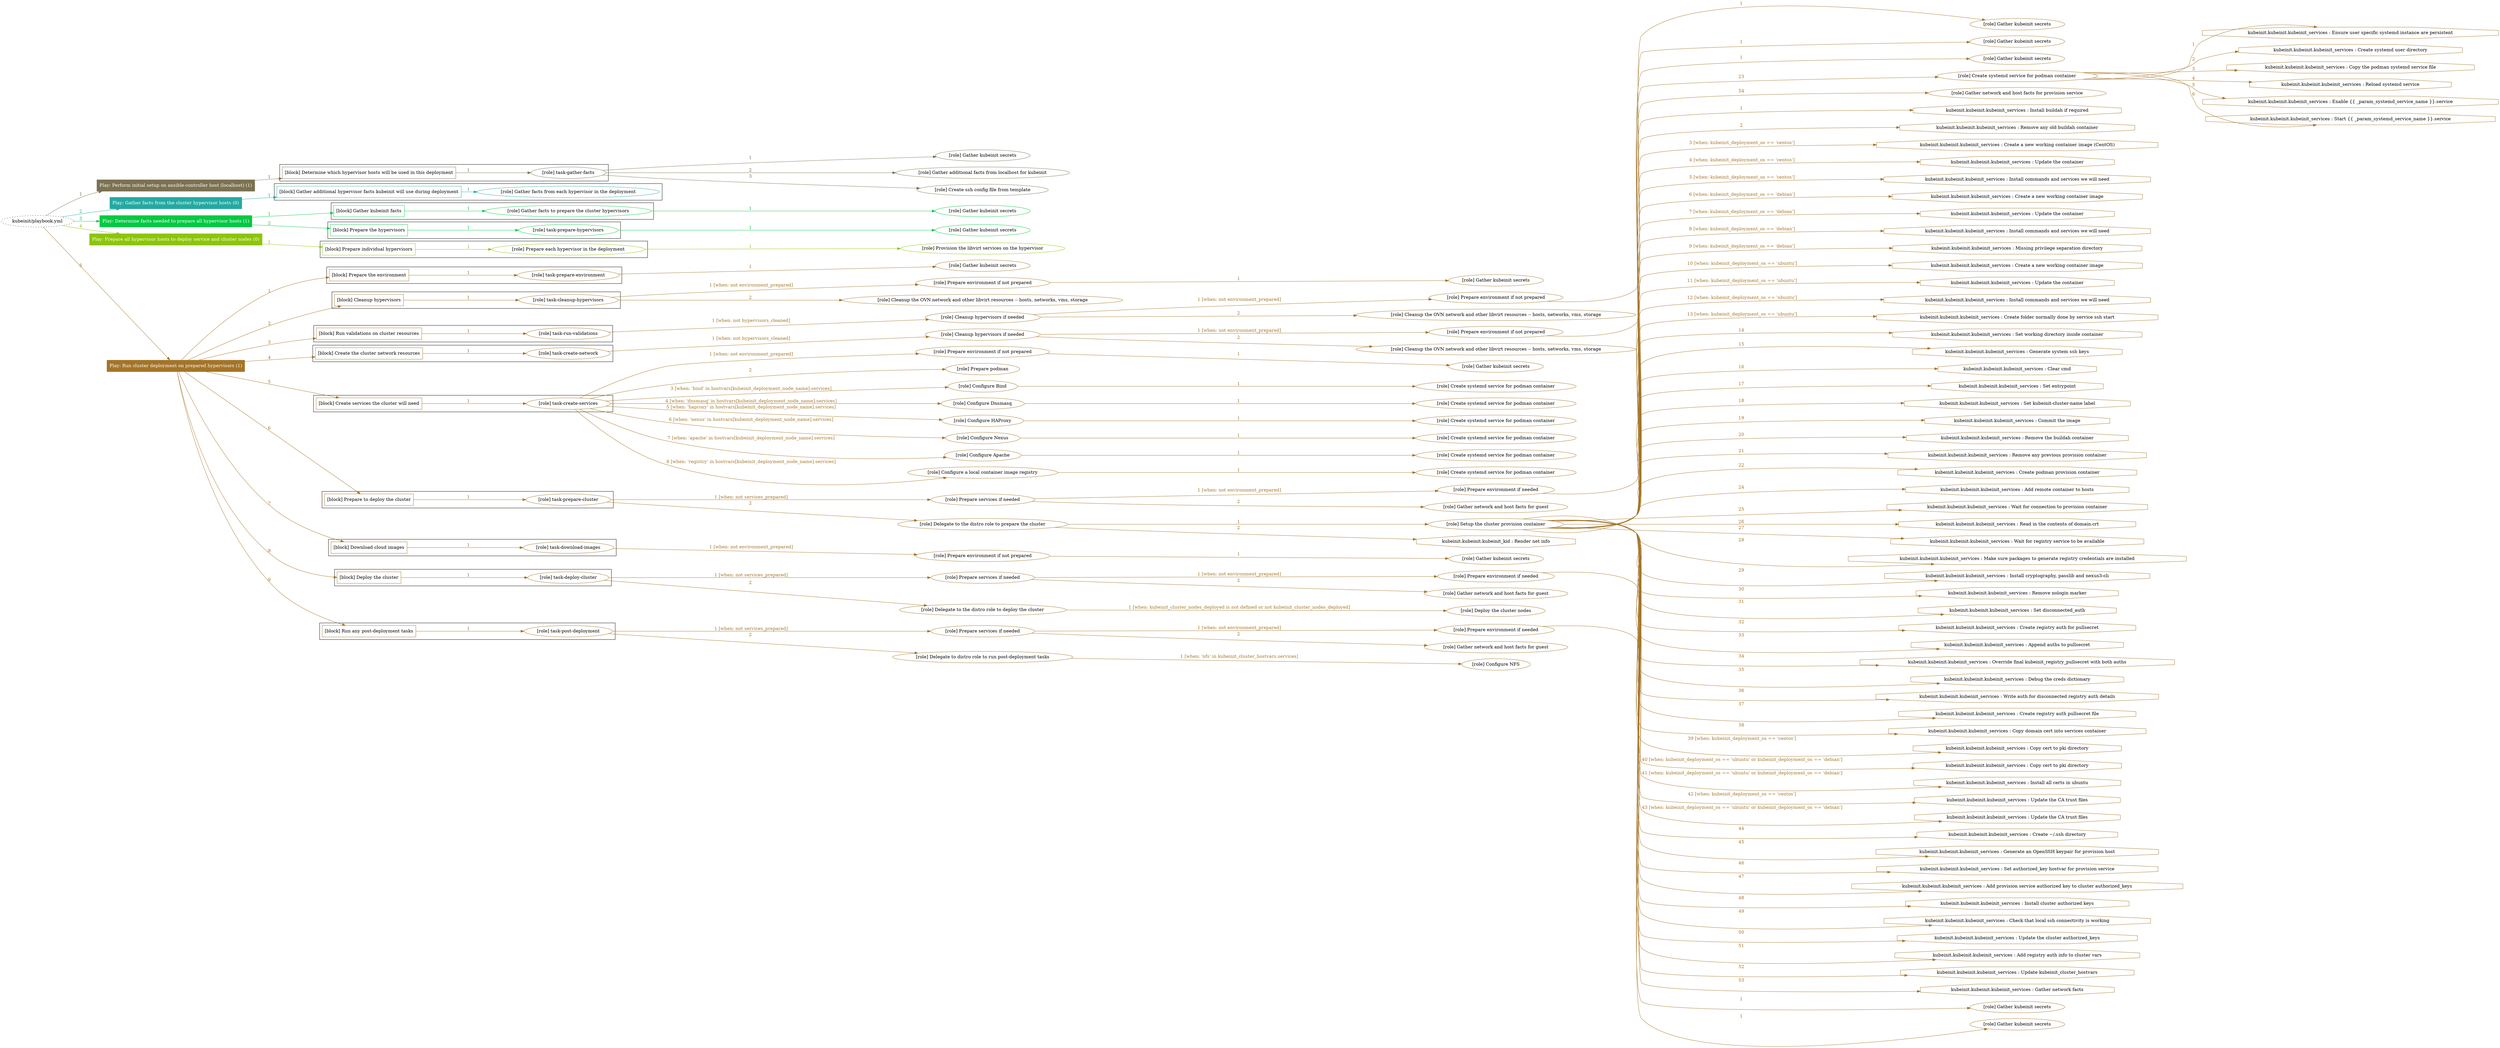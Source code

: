 digraph {
	graph [concentrate=true ordering=in rankdir=LR ratio=fill]
	edge [esep=5 sep=10]
	"kubeinit/playbook.yml" [URL="/home/runner/work/kubeinit/kubeinit/kubeinit/playbook.yml" id=playbook_4d0de76e style=dotted]
	play_1c76e329 [label="Play: Perform initial setup on ansible-controller host (localhost) (1)" URL="/home/runner/work/kubeinit/kubeinit/kubeinit/playbook.yml" color="#7b7251" fontcolor="#ffffff" id=play_1c76e329 shape=box style=filled tooltip=localhost]
	"kubeinit/playbook.yml" -> play_1c76e329 [label="1 " color="#7b7251" fontcolor="#7b7251" id=edge_5495e533 labeltooltip="1 " tooltip="1 "]
	subgraph "Gather kubeinit secrets" {
		role_d179f8de [label="[role] Gather kubeinit secrets" URL="/home/runner/.ansible/collections/ansible_collections/kubeinit/kubeinit/roles/kubeinit_prepare/tasks/build_hypervisors_group.yml" color="#7b7251" id=role_d179f8de tooltip="Gather kubeinit secrets"]
	}
	subgraph "Gather additional facts from localhost for kubeinit" {
		role_04817839 [label="[role] Gather additional facts from localhost for kubeinit" URL="/home/runner/.ansible/collections/ansible_collections/kubeinit/kubeinit/roles/kubeinit_prepare/tasks/build_hypervisors_group.yml" color="#7b7251" id=role_04817839 tooltip="Gather additional facts from localhost for kubeinit"]
	}
	subgraph "Create ssh config file from template" {
		role_087ec767 [label="[role] Create ssh config file from template" URL="/home/runner/.ansible/collections/ansible_collections/kubeinit/kubeinit/roles/kubeinit_prepare/tasks/build_hypervisors_group.yml" color="#7b7251" id=role_087ec767 tooltip="Create ssh config file from template"]
	}
	subgraph "task-gather-facts" {
		role_91544efc [label="[role] task-gather-facts" URL="/home/runner/work/kubeinit/kubeinit/kubeinit/playbook.yml" color="#7b7251" id=role_91544efc tooltip="task-gather-facts"]
		role_91544efc -> role_d179f8de [label="1 " color="#7b7251" fontcolor="#7b7251" id=edge_9c3f696d labeltooltip="1 " tooltip="1 "]
		role_91544efc -> role_04817839 [label="2 " color="#7b7251" fontcolor="#7b7251" id=edge_36462695 labeltooltip="2 " tooltip="2 "]
		role_91544efc -> role_087ec767 [label="3 " color="#7b7251" fontcolor="#7b7251" id=edge_d20436f7 labeltooltip="3 " tooltip="3 "]
	}
	subgraph "Play: Perform initial setup on ansible-controller host (localhost) (1)" {
		play_1c76e329 -> block_59140756 [label=1 color="#7b7251" fontcolor="#7b7251" id=edge_4bb835b0 labeltooltip=1 tooltip=1]
		subgraph cluster_block_59140756 {
			block_59140756 [label="[block] Determine which hypervisor hosts will be used in this deployment" URL="/home/runner/work/kubeinit/kubeinit/kubeinit/playbook.yml" color="#7b7251" id=block_59140756 labeltooltip="Determine which hypervisor hosts will be used in this deployment" shape=box tooltip="Determine which hypervisor hosts will be used in this deployment"]
			block_59140756 -> role_91544efc [label="1 " color="#7b7251" fontcolor="#7b7251" id=edge_42cb260a labeltooltip="1 " tooltip="1 "]
		}
	}
	play_3aa0fb09 [label="Play: Gather facts from the cluster hypervisor hosts (0)" URL="/home/runner/work/kubeinit/kubeinit/kubeinit/playbook.yml" color="#22aaa2" fontcolor="#ffffff" id=play_3aa0fb09 shape=box style=filled tooltip="Play: Gather facts from the cluster hypervisor hosts (0)"]
	"kubeinit/playbook.yml" -> play_3aa0fb09 [label="2 " color="#22aaa2" fontcolor="#22aaa2" id=edge_04521007 labeltooltip="2 " tooltip="2 "]
	subgraph "Gather facts from each hypervisor in the deployment" {
		role_fa1763ba [label="[role] Gather facts from each hypervisor in the deployment" URL="/home/runner/work/kubeinit/kubeinit/kubeinit/playbook.yml" color="#22aaa2" id=role_fa1763ba tooltip="Gather facts from each hypervisor in the deployment"]
	}
	subgraph "Play: Gather facts from the cluster hypervisor hosts (0)" {
		play_3aa0fb09 -> block_0205b5f4 [label=1 color="#22aaa2" fontcolor="#22aaa2" id=edge_4319caca labeltooltip=1 tooltip=1]
		subgraph cluster_block_0205b5f4 {
			block_0205b5f4 [label="[block] Gather additional hypervisor facts kubeinit will use during deployment" URL="/home/runner/work/kubeinit/kubeinit/kubeinit/playbook.yml" color="#22aaa2" id=block_0205b5f4 labeltooltip="Gather additional hypervisor facts kubeinit will use during deployment" shape=box tooltip="Gather additional hypervisor facts kubeinit will use during deployment"]
			block_0205b5f4 -> role_fa1763ba [label="1 " color="#22aaa2" fontcolor="#22aaa2" id=edge_04a90c3c labeltooltip="1 " tooltip="1 "]
		}
	}
	play_3089a491 [label="Play: Determine facts needed to prepare all hypervisor hosts (1)" URL="/home/runner/work/kubeinit/kubeinit/kubeinit/playbook.yml" color="#02ca42" fontcolor="#ffffff" id=play_3089a491 shape=box style=filled tooltip=localhost]
	"kubeinit/playbook.yml" -> play_3089a491 [label="3 " color="#02ca42" fontcolor="#02ca42" id=edge_d6e01f2d labeltooltip="3 " tooltip="3 "]
	subgraph "Gather kubeinit secrets" {
		role_ee13fea5 [label="[role] Gather kubeinit secrets" URL="/home/runner/.ansible/collections/ansible_collections/kubeinit/kubeinit/roles/kubeinit_prepare/tasks/gather_kubeinit_facts.yml" color="#02ca42" id=role_ee13fea5 tooltip="Gather kubeinit secrets"]
	}
	subgraph "Gather facts to prepare the cluster hypervisors" {
		role_8da711bf [label="[role] Gather facts to prepare the cluster hypervisors" URL="/home/runner/work/kubeinit/kubeinit/kubeinit/playbook.yml" color="#02ca42" id=role_8da711bf tooltip="Gather facts to prepare the cluster hypervisors"]
		role_8da711bf -> role_ee13fea5 [label="1 " color="#02ca42" fontcolor="#02ca42" id=edge_2be6ac18 labeltooltip="1 " tooltip="1 "]
	}
	subgraph "Gather kubeinit secrets" {
		role_05e2d19f [label="[role] Gather kubeinit secrets" URL="/home/runner/.ansible/collections/ansible_collections/kubeinit/kubeinit/roles/kubeinit_prepare/tasks/gather_kubeinit_facts.yml" color="#02ca42" id=role_05e2d19f tooltip="Gather kubeinit secrets"]
	}
	subgraph "task-prepare-hypervisors" {
		role_f769d996 [label="[role] task-prepare-hypervisors" URL="/home/runner/work/kubeinit/kubeinit/kubeinit/playbook.yml" color="#02ca42" id=role_f769d996 tooltip="task-prepare-hypervisors"]
		role_f769d996 -> role_05e2d19f [label="1 " color="#02ca42" fontcolor="#02ca42" id=edge_bf1230f5 labeltooltip="1 " tooltip="1 "]
	}
	subgraph "Play: Determine facts needed to prepare all hypervisor hosts (1)" {
		play_3089a491 -> block_10660a17 [label=1 color="#02ca42" fontcolor="#02ca42" id=edge_4b77fb33 labeltooltip=1 tooltip=1]
		subgraph cluster_block_10660a17 {
			block_10660a17 [label="[block] Gather kubeinit facts" URL="/home/runner/work/kubeinit/kubeinit/kubeinit/playbook.yml" color="#02ca42" id=block_10660a17 labeltooltip="Gather kubeinit facts" shape=box tooltip="Gather kubeinit facts"]
			block_10660a17 -> role_8da711bf [label="1 " color="#02ca42" fontcolor="#02ca42" id=edge_8cc9b11d labeltooltip="1 " tooltip="1 "]
		}
		play_3089a491 -> block_653c437f [label=2 color="#02ca42" fontcolor="#02ca42" id=edge_0c7fdc6c labeltooltip=2 tooltip=2]
		subgraph cluster_block_653c437f {
			block_653c437f [label="[block] Prepare the hypervisors" URL="/home/runner/work/kubeinit/kubeinit/kubeinit/playbook.yml" color="#02ca42" id=block_653c437f labeltooltip="Prepare the hypervisors" shape=box tooltip="Prepare the hypervisors"]
			block_653c437f -> role_f769d996 [label="1 " color="#02ca42" fontcolor="#02ca42" id=edge_c7721598 labeltooltip="1 " tooltip="1 "]
		}
	}
	play_0c6f292d [label="Play: Prepare all hypervisor hosts to deploy service and cluster nodes (0)" URL="/home/runner/work/kubeinit/kubeinit/kubeinit/playbook.yml" color="#8cc507" fontcolor="#ffffff" id=play_0c6f292d shape=box style=filled tooltip="Play: Prepare all hypervisor hosts to deploy service and cluster nodes (0)"]
	"kubeinit/playbook.yml" -> play_0c6f292d [label="4 " color="#8cc507" fontcolor="#8cc507" id=edge_5759a222 labeltooltip="4 " tooltip="4 "]
	subgraph "Provision the libvirt services on the hypervisor" {
		role_6f19ad98 [label="[role] Provision the libvirt services on the hypervisor" URL="/home/runner/.ansible/collections/ansible_collections/kubeinit/kubeinit/roles/kubeinit_prepare/tasks/prepare_hypervisor.yml" color="#8cc507" id=role_6f19ad98 tooltip="Provision the libvirt services on the hypervisor"]
	}
	subgraph "Prepare each hypervisor in the deployment" {
		role_12353b60 [label="[role] Prepare each hypervisor in the deployment" URL="/home/runner/work/kubeinit/kubeinit/kubeinit/playbook.yml" color="#8cc507" id=role_12353b60 tooltip="Prepare each hypervisor in the deployment"]
		role_12353b60 -> role_6f19ad98 [label="1 " color="#8cc507" fontcolor="#8cc507" id=edge_ae807970 labeltooltip="1 " tooltip="1 "]
	}
	subgraph "Play: Prepare all hypervisor hosts to deploy service and cluster nodes (0)" {
		play_0c6f292d -> block_616346ed [label=1 color="#8cc507" fontcolor="#8cc507" id=edge_3dd389fa labeltooltip=1 tooltip=1]
		subgraph cluster_block_616346ed {
			block_616346ed [label="[block] Prepare individual hypervisors" URL="/home/runner/work/kubeinit/kubeinit/kubeinit/playbook.yml" color="#8cc507" id=block_616346ed labeltooltip="Prepare individual hypervisors" shape=box tooltip="Prepare individual hypervisors"]
			block_616346ed -> role_12353b60 [label="1 " color="#8cc507" fontcolor="#8cc507" id=edge_c167a817 labeltooltip="1 " tooltip="1 "]
		}
	}
	play_906ed21a [label="Play: Run cluster deployment on prepared hypervisors (1)" URL="/home/runner/work/kubeinit/kubeinit/kubeinit/playbook.yml" color="#a47428" fontcolor="#ffffff" id=play_906ed21a shape=box style=filled tooltip=localhost]
	"kubeinit/playbook.yml" -> play_906ed21a [label="5 " color="#a47428" fontcolor="#a47428" id=edge_7fc6d8b0 labeltooltip="5 " tooltip="5 "]
	subgraph "Gather kubeinit secrets" {
		role_0f6849e2 [label="[role] Gather kubeinit secrets" URL="/home/runner/.ansible/collections/ansible_collections/kubeinit/kubeinit/roles/kubeinit_prepare/tasks/gather_kubeinit_facts.yml" color="#a47428" id=role_0f6849e2 tooltip="Gather kubeinit secrets"]
	}
	subgraph "task-prepare-environment" {
		role_011a1dd3 [label="[role] task-prepare-environment" URL="/home/runner/work/kubeinit/kubeinit/kubeinit/playbook.yml" color="#a47428" id=role_011a1dd3 tooltip="task-prepare-environment"]
		role_011a1dd3 -> role_0f6849e2 [label="1 " color="#a47428" fontcolor="#a47428" id=edge_a30d46d7 labeltooltip="1 " tooltip="1 "]
	}
	subgraph "Gather kubeinit secrets" {
		role_d7c2fc67 [label="[role] Gather kubeinit secrets" URL="/home/runner/.ansible/collections/ansible_collections/kubeinit/kubeinit/roles/kubeinit_prepare/tasks/gather_kubeinit_facts.yml" color="#a47428" id=role_d7c2fc67 tooltip="Gather kubeinit secrets"]
	}
	subgraph "Prepare environment if not prepared" {
		role_c1cfe7b7 [label="[role] Prepare environment if not prepared" URL="/home/runner/.ansible/collections/ansible_collections/kubeinit/kubeinit/roles/kubeinit_prepare/tasks/cleanup_hypervisors.yml" color="#a47428" id=role_c1cfe7b7 tooltip="Prepare environment if not prepared"]
		role_c1cfe7b7 -> role_d7c2fc67 [label="1 " color="#a47428" fontcolor="#a47428" id=edge_f3203f81 labeltooltip="1 " tooltip="1 "]
	}
	subgraph "Cleanup the OVN network and other libvirt resources -- hosts, networks, vms, storage" {
		role_cf08f3f9 [label="[role] Cleanup the OVN network and other libvirt resources -- hosts, networks, vms, storage" URL="/home/runner/.ansible/collections/ansible_collections/kubeinit/kubeinit/roles/kubeinit_prepare/tasks/cleanup_hypervisors.yml" color="#a47428" id=role_cf08f3f9 tooltip="Cleanup the OVN network and other libvirt resources -- hosts, networks, vms, storage"]
	}
	subgraph "task-cleanup-hypervisors" {
		role_2dc806e1 [label="[role] task-cleanup-hypervisors" URL="/home/runner/work/kubeinit/kubeinit/kubeinit/playbook.yml" color="#a47428" id=role_2dc806e1 tooltip="task-cleanup-hypervisors"]
		role_2dc806e1 -> role_c1cfe7b7 [label="1 [when: not environment_prepared]" color="#a47428" fontcolor="#a47428" id=edge_69933598 labeltooltip="1 [when: not environment_prepared]" tooltip="1 [when: not environment_prepared]"]
		role_2dc806e1 -> role_cf08f3f9 [label="2 " color="#a47428" fontcolor="#a47428" id=edge_1c7aa345 labeltooltip="2 " tooltip="2 "]
	}
	subgraph "Gather kubeinit secrets" {
		role_69480a83 [label="[role] Gather kubeinit secrets" URL="/home/runner/.ansible/collections/ansible_collections/kubeinit/kubeinit/roles/kubeinit_prepare/tasks/gather_kubeinit_facts.yml" color="#a47428" id=role_69480a83 tooltip="Gather kubeinit secrets"]
	}
	subgraph "Prepare environment if not prepared" {
		role_5d84bb93 [label="[role] Prepare environment if not prepared" URL="/home/runner/.ansible/collections/ansible_collections/kubeinit/kubeinit/roles/kubeinit_prepare/tasks/cleanup_hypervisors.yml" color="#a47428" id=role_5d84bb93 tooltip="Prepare environment if not prepared"]
		role_5d84bb93 -> role_69480a83 [label="1 " color="#a47428" fontcolor="#a47428" id=edge_45ef481a labeltooltip="1 " tooltip="1 "]
	}
	subgraph "Cleanup the OVN network and other libvirt resources -- hosts, networks, vms, storage" {
		role_f003dbbc [label="[role] Cleanup the OVN network and other libvirt resources -- hosts, networks, vms, storage" URL="/home/runner/.ansible/collections/ansible_collections/kubeinit/kubeinit/roles/kubeinit_prepare/tasks/cleanup_hypervisors.yml" color="#a47428" id=role_f003dbbc tooltip="Cleanup the OVN network and other libvirt resources -- hosts, networks, vms, storage"]
	}
	subgraph "Cleanup hypervisors if needed" {
		role_55cb8911 [label="[role] Cleanup hypervisors if needed" URL="/home/runner/.ansible/collections/ansible_collections/kubeinit/kubeinit/roles/kubeinit_validations/tasks/main.yml" color="#a47428" id=role_55cb8911 tooltip="Cleanup hypervisors if needed"]
		role_55cb8911 -> role_5d84bb93 [label="1 [when: not environment_prepared]" color="#a47428" fontcolor="#a47428" id=edge_a67c097e labeltooltip="1 [when: not environment_prepared]" tooltip="1 [when: not environment_prepared]"]
		role_55cb8911 -> role_f003dbbc [label="2 " color="#a47428" fontcolor="#a47428" id=edge_fa83db39 labeltooltip="2 " tooltip="2 "]
	}
	subgraph "task-run-validations" {
		role_d87ae24b [label="[role] task-run-validations" URL="/home/runner/work/kubeinit/kubeinit/kubeinit/playbook.yml" color="#a47428" id=role_d87ae24b tooltip="task-run-validations"]
		role_d87ae24b -> role_55cb8911 [label="1 [when: not hypervisors_cleaned]" color="#a47428" fontcolor="#a47428" id=edge_6c8d23d8 labeltooltip="1 [when: not hypervisors_cleaned]" tooltip="1 [when: not hypervisors_cleaned]"]
	}
	subgraph "Gather kubeinit secrets" {
		role_6aab8343 [label="[role] Gather kubeinit secrets" URL="/home/runner/.ansible/collections/ansible_collections/kubeinit/kubeinit/roles/kubeinit_prepare/tasks/gather_kubeinit_facts.yml" color="#a47428" id=role_6aab8343 tooltip="Gather kubeinit secrets"]
	}
	subgraph "Prepare environment if not prepared" {
		role_00f92fe7 [label="[role] Prepare environment if not prepared" URL="/home/runner/.ansible/collections/ansible_collections/kubeinit/kubeinit/roles/kubeinit_prepare/tasks/cleanup_hypervisors.yml" color="#a47428" id=role_00f92fe7 tooltip="Prepare environment if not prepared"]
		role_00f92fe7 -> role_6aab8343 [label="1 " color="#a47428" fontcolor="#a47428" id=edge_a75920fd labeltooltip="1 " tooltip="1 "]
	}
	subgraph "Cleanup the OVN network and other libvirt resources -- hosts, networks, vms, storage" {
		role_b0ebc45a [label="[role] Cleanup the OVN network and other libvirt resources -- hosts, networks, vms, storage" URL="/home/runner/.ansible/collections/ansible_collections/kubeinit/kubeinit/roles/kubeinit_prepare/tasks/cleanup_hypervisors.yml" color="#a47428" id=role_b0ebc45a tooltip="Cleanup the OVN network and other libvirt resources -- hosts, networks, vms, storage"]
	}
	subgraph "Cleanup hypervisors if needed" {
		role_d826cd0b [label="[role] Cleanup hypervisors if needed" URL="/home/runner/.ansible/collections/ansible_collections/kubeinit/kubeinit/roles/kubeinit_libvirt/tasks/create_network.yml" color="#a47428" id=role_d826cd0b tooltip="Cleanup hypervisors if needed"]
		role_d826cd0b -> role_00f92fe7 [label="1 [when: not environment_prepared]" color="#a47428" fontcolor="#a47428" id=edge_f6a81062 labeltooltip="1 [when: not environment_prepared]" tooltip="1 [when: not environment_prepared]"]
		role_d826cd0b -> role_b0ebc45a [label="2 " color="#a47428" fontcolor="#a47428" id=edge_31de6c8c labeltooltip="2 " tooltip="2 "]
	}
	subgraph "task-create-network" {
		role_0080d4e7 [label="[role] task-create-network" URL="/home/runner/work/kubeinit/kubeinit/kubeinit/playbook.yml" color="#a47428" id=role_0080d4e7 tooltip="task-create-network"]
		role_0080d4e7 -> role_d826cd0b [label="1 [when: not hypervisors_cleaned]" color="#a47428" fontcolor="#a47428" id=edge_40dce89d labeltooltip="1 [when: not hypervisors_cleaned]" tooltip="1 [when: not hypervisors_cleaned]"]
	}
	subgraph "Gather kubeinit secrets" {
		role_2290e908 [label="[role] Gather kubeinit secrets" URL="/home/runner/.ansible/collections/ansible_collections/kubeinit/kubeinit/roles/kubeinit_prepare/tasks/gather_kubeinit_facts.yml" color="#a47428" id=role_2290e908 tooltip="Gather kubeinit secrets"]
	}
	subgraph "Prepare environment if not prepared" {
		role_c6643767 [label="[role] Prepare environment if not prepared" URL="/home/runner/.ansible/collections/ansible_collections/kubeinit/kubeinit/roles/kubeinit_services/tasks/main.yml" color="#a47428" id=role_c6643767 tooltip="Prepare environment if not prepared"]
		role_c6643767 -> role_2290e908 [label="1 " color="#a47428" fontcolor="#a47428" id=edge_4bd4baa2 labeltooltip="1 " tooltip="1 "]
	}
	subgraph "Prepare podman" {
		role_a1c2a2b3 [label="[role] Prepare podman" URL="/home/runner/.ansible/collections/ansible_collections/kubeinit/kubeinit/roles/kubeinit_services/tasks/00_create_service_pod.yml" color="#a47428" id=role_a1c2a2b3 tooltip="Prepare podman"]
	}
	subgraph "Create systemd service for podman container" {
		role_6a8fe8e4 [label="[role] Create systemd service for podman container" URL="/home/runner/.ansible/collections/ansible_collections/kubeinit/kubeinit/roles/kubeinit_bind/tasks/main.yml" color="#a47428" id=role_6a8fe8e4 tooltip="Create systemd service for podman container"]
	}
	subgraph "Configure Bind" {
		role_0e21a823 [label="[role] Configure Bind" URL="/home/runner/.ansible/collections/ansible_collections/kubeinit/kubeinit/roles/kubeinit_services/tasks/start_services_containers.yml" color="#a47428" id=role_0e21a823 tooltip="Configure Bind"]
		role_0e21a823 -> role_6a8fe8e4 [label="1 " color="#a47428" fontcolor="#a47428" id=edge_28759aa6 labeltooltip="1 " tooltip="1 "]
	}
	subgraph "Create systemd service for podman container" {
		role_11a72abf [label="[role] Create systemd service for podman container" URL="/home/runner/.ansible/collections/ansible_collections/kubeinit/kubeinit/roles/kubeinit_dnsmasq/tasks/main.yml" color="#a47428" id=role_11a72abf tooltip="Create systemd service for podman container"]
	}
	subgraph "Configure Dnsmasq" {
		role_13eacc57 [label="[role] Configure Dnsmasq" URL="/home/runner/.ansible/collections/ansible_collections/kubeinit/kubeinit/roles/kubeinit_services/tasks/start_services_containers.yml" color="#a47428" id=role_13eacc57 tooltip="Configure Dnsmasq"]
		role_13eacc57 -> role_11a72abf [label="1 " color="#a47428" fontcolor="#a47428" id=edge_6620d665 labeltooltip="1 " tooltip="1 "]
	}
	subgraph "Create systemd service for podman container" {
		role_6edb5b38 [label="[role] Create systemd service for podman container" URL="/home/runner/.ansible/collections/ansible_collections/kubeinit/kubeinit/roles/kubeinit_haproxy/tasks/main.yml" color="#a47428" id=role_6edb5b38 tooltip="Create systemd service for podman container"]
	}
	subgraph "Configure HAProxy" {
		role_10dcf7d8 [label="[role] Configure HAProxy" URL="/home/runner/.ansible/collections/ansible_collections/kubeinit/kubeinit/roles/kubeinit_services/tasks/start_services_containers.yml" color="#a47428" id=role_10dcf7d8 tooltip="Configure HAProxy"]
		role_10dcf7d8 -> role_6edb5b38 [label="1 " color="#a47428" fontcolor="#a47428" id=edge_253053f9 labeltooltip="1 " tooltip="1 "]
	}
	subgraph "Create systemd service for podman container" {
		role_7ff7769e [label="[role] Create systemd service for podman container" URL="/home/runner/.ansible/collections/ansible_collections/kubeinit/kubeinit/roles/kubeinit_nexus/tasks/main.yml" color="#a47428" id=role_7ff7769e tooltip="Create systemd service for podman container"]
	}
	subgraph "Configure Nexus" {
		role_24e5eb6f [label="[role] Configure Nexus" URL="/home/runner/.ansible/collections/ansible_collections/kubeinit/kubeinit/roles/kubeinit_services/tasks/start_services_containers.yml" color="#a47428" id=role_24e5eb6f tooltip="Configure Nexus"]
		role_24e5eb6f -> role_7ff7769e [label="1 " color="#a47428" fontcolor="#a47428" id=edge_370faca6 labeltooltip="1 " tooltip="1 "]
	}
	subgraph "Create systemd service for podman container" {
		role_ee1a625b [label="[role] Create systemd service for podman container" URL="/home/runner/.ansible/collections/ansible_collections/kubeinit/kubeinit/roles/kubeinit_apache/tasks/main.yml" color="#a47428" id=role_ee1a625b tooltip="Create systemd service for podman container"]
	}
	subgraph "Configure Apache" {
		role_c5db6db0 [label="[role] Configure Apache" URL="/home/runner/.ansible/collections/ansible_collections/kubeinit/kubeinit/roles/kubeinit_services/tasks/start_services_containers.yml" color="#a47428" id=role_c5db6db0 tooltip="Configure Apache"]
		role_c5db6db0 -> role_ee1a625b [label="1 " color="#a47428" fontcolor="#a47428" id=edge_ccebd5d8 labeltooltip="1 " tooltip="1 "]
	}
	subgraph "Create systemd service for podman container" {
		role_28bde6ff [label="[role] Create systemd service for podman container" URL="/home/runner/.ansible/collections/ansible_collections/kubeinit/kubeinit/roles/kubeinit_registry/tasks/main.yml" color="#a47428" id=role_28bde6ff tooltip="Create systemd service for podman container"]
	}
	subgraph "Configure a local container image registry" {
		role_06086de5 [label="[role] Configure a local container image registry" URL="/home/runner/.ansible/collections/ansible_collections/kubeinit/kubeinit/roles/kubeinit_services/tasks/start_services_containers.yml" color="#a47428" id=role_06086de5 tooltip="Configure a local container image registry"]
		role_06086de5 -> role_28bde6ff [label="1 " color="#a47428" fontcolor="#a47428" id=edge_f850af6d labeltooltip="1 " tooltip="1 "]
	}
	subgraph "task-create-services" {
		role_c5635d88 [label="[role] task-create-services" URL="/home/runner/work/kubeinit/kubeinit/kubeinit/playbook.yml" color="#a47428" id=role_c5635d88 tooltip="task-create-services"]
		role_c5635d88 -> role_c6643767 [label="1 [when: not environment_prepared]" color="#a47428" fontcolor="#a47428" id=edge_875407ba labeltooltip="1 [when: not environment_prepared]" tooltip="1 [when: not environment_prepared]"]
		role_c5635d88 -> role_a1c2a2b3 [label="2 " color="#a47428" fontcolor="#a47428" id=edge_ceb6f64c labeltooltip="2 " tooltip="2 "]
		role_c5635d88 -> role_0e21a823 [label="3 [when: 'bind' in hostvars[kubeinit_deployment_node_name].services]" color="#a47428" fontcolor="#a47428" id=edge_349e47f8 labeltooltip="3 [when: 'bind' in hostvars[kubeinit_deployment_node_name].services]" tooltip="3 [when: 'bind' in hostvars[kubeinit_deployment_node_name].services]"]
		role_c5635d88 -> role_13eacc57 [label="4 [when: 'dnsmasq' in hostvars[kubeinit_deployment_node_name].services]" color="#a47428" fontcolor="#a47428" id=edge_43a632ad labeltooltip="4 [when: 'dnsmasq' in hostvars[kubeinit_deployment_node_name].services]" tooltip="4 [when: 'dnsmasq' in hostvars[kubeinit_deployment_node_name].services]"]
		role_c5635d88 -> role_10dcf7d8 [label="5 [when: 'haproxy' in hostvars[kubeinit_deployment_node_name].services]" color="#a47428" fontcolor="#a47428" id=edge_4e551af7 labeltooltip="5 [when: 'haproxy' in hostvars[kubeinit_deployment_node_name].services]" tooltip="5 [when: 'haproxy' in hostvars[kubeinit_deployment_node_name].services]"]
		role_c5635d88 -> role_24e5eb6f [label="6 [when: 'nexus' in hostvars[kubeinit_deployment_node_name].services]" color="#a47428" fontcolor="#a47428" id=edge_24f24717 labeltooltip="6 [when: 'nexus' in hostvars[kubeinit_deployment_node_name].services]" tooltip="6 [when: 'nexus' in hostvars[kubeinit_deployment_node_name].services]"]
		role_c5635d88 -> role_c5db6db0 [label="7 [when: 'apache' in hostvars[kubeinit_deployment_node_name].services]" color="#a47428" fontcolor="#a47428" id=edge_62181cf7 labeltooltip="7 [when: 'apache' in hostvars[kubeinit_deployment_node_name].services]" tooltip="7 [when: 'apache' in hostvars[kubeinit_deployment_node_name].services]"]
		role_c5635d88 -> role_06086de5 [label="8 [when: 'registry' in hostvars[kubeinit_deployment_node_name].services]" color="#a47428" fontcolor="#a47428" id=edge_f9d24d08 labeltooltip="8 [when: 'registry' in hostvars[kubeinit_deployment_node_name].services]" tooltip="8 [when: 'registry' in hostvars[kubeinit_deployment_node_name].services]"]
	}
	subgraph "Gather kubeinit secrets" {
		role_591fd881 [label="[role] Gather kubeinit secrets" URL="/home/runner/.ansible/collections/ansible_collections/kubeinit/kubeinit/roles/kubeinit_prepare/tasks/gather_kubeinit_facts.yml" color="#a47428" id=role_591fd881 tooltip="Gather kubeinit secrets"]
	}
	subgraph "Prepare environment if needed" {
		role_6eefa6b5 [label="[role] Prepare environment if needed" URL="/home/runner/.ansible/collections/ansible_collections/kubeinit/kubeinit/roles/kubeinit_services/tasks/prepare_services.yml" color="#a47428" id=role_6eefa6b5 tooltip="Prepare environment if needed"]
		role_6eefa6b5 -> role_591fd881 [label="1 " color="#a47428" fontcolor="#a47428" id=edge_b8b4b353 labeltooltip="1 " tooltip="1 "]
	}
	subgraph "Gather network and host facts for guest" {
		role_2b2fd74b [label="[role] Gather network and host facts for guest" URL="/home/runner/.ansible/collections/ansible_collections/kubeinit/kubeinit/roles/kubeinit_services/tasks/prepare_services.yml" color="#a47428" id=role_2b2fd74b tooltip="Gather network and host facts for guest"]
	}
	subgraph "Prepare services if needed" {
		role_8b13291c [label="[role] Prepare services if needed" URL="/home/runner/.ansible/collections/ansible_collections/kubeinit/kubeinit/roles/kubeinit_prepare/tasks/prepare_cluster.yml" color="#a47428" id=role_8b13291c tooltip="Prepare services if needed"]
		role_8b13291c -> role_6eefa6b5 [label="1 [when: not environment_prepared]" color="#a47428" fontcolor="#a47428" id=edge_4ff77cc7 labeltooltip="1 [when: not environment_prepared]" tooltip="1 [when: not environment_prepared]"]
		role_8b13291c -> role_2b2fd74b [label="2 " color="#a47428" fontcolor="#a47428" id=edge_817f133d labeltooltip="2 " tooltip="2 "]
	}
	subgraph "Create systemd service for podman container" {
		role_61a1a2be [label="[role] Create systemd service for podman container" URL="/home/runner/.ansible/collections/ansible_collections/kubeinit/kubeinit/roles/kubeinit_services/tasks/create_provision_container.yml" color="#a47428" id=role_61a1a2be tooltip="Create systemd service for podman container"]
		task_dfe898e6 [label="kubeinit.kubeinit.kubeinit_services : Ensure user specific systemd instance are persistent" URL="/home/runner/.ansible/collections/ansible_collections/kubeinit/kubeinit/roles/kubeinit_services/tasks/create_managed_service.yml" color="#a47428" id=task_dfe898e6 shape=octagon tooltip="kubeinit.kubeinit.kubeinit_services : Ensure user specific systemd instance are persistent"]
		role_61a1a2be -> task_dfe898e6 [label="1 " color="#a47428" fontcolor="#a47428" id=edge_e397b50b labeltooltip="1 " tooltip="1 "]
		task_18288252 [label="kubeinit.kubeinit.kubeinit_services : Create systemd user directory" URL="/home/runner/.ansible/collections/ansible_collections/kubeinit/kubeinit/roles/kubeinit_services/tasks/create_managed_service.yml" color="#a47428" id=task_18288252 shape=octagon tooltip="kubeinit.kubeinit.kubeinit_services : Create systemd user directory"]
		role_61a1a2be -> task_18288252 [label="2 " color="#a47428" fontcolor="#a47428" id=edge_bea81583 labeltooltip="2 " tooltip="2 "]
		task_e5a6e688 [label="kubeinit.kubeinit.kubeinit_services : Copy the podman systemd service file" URL="/home/runner/.ansible/collections/ansible_collections/kubeinit/kubeinit/roles/kubeinit_services/tasks/create_managed_service.yml" color="#a47428" id=task_e5a6e688 shape=octagon tooltip="kubeinit.kubeinit.kubeinit_services : Copy the podman systemd service file"]
		role_61a1a2be -> task_e5a6e688 [label="3 " color="#a47428" fontcolor="#a47428" id=edge_a324e98d labeltooltip="3 " tooltip="3 "]
		task_8c531c64 [label="kubeinit.kubeinit.kubeinit_services : Reload systemd service" URL="/home/runner/.ansible/collections/ansible_collections/kubeinit/kubeinit/roles/kubeinit_services/tasks/create_managed_service.yml" color="#a47428" id=task_8c531c64 shape=octagon tooltip="kubeinit.kubeinit.kubeinit_services : Reload systemd service"]
		role_61a1a2be -> task_8c531c64 [label="4 " color="#a47428" fontcolor="#a47428" id=edge_0c4148ba labeltooltip="4 " tooltip="4 "]
		task_d910e07d [label="kubeinit.kubeinit.kubeinit_services : Enable {{ _param_systemd_service_name }}.service" URL="/home/runner/.ansible/collections/ansible_collections/kubeinit/kubeinit/roles/kubeinit_services/tasks/create_managed_service.yml" color="#a47428" id=task_d910e07d shape=octagon tooltip="kubeinit.kubeinit.kubeinit_services : Enable {{ _param_systemd_service_name }}.service"]
		role_61a1a2be -> task_d910e07d [label="5 " color="#a47428" fontcolor="#a47428" id=edge_daef4f44 labeltooltip="5 " tooltip="5 "]
		task_dc2d0b9b [label="kubeinit.kubeinit.kubeinit_services : Start {{ _param_systemd_service_name }}.service" URL="/home/runner/.ansible/collections/ansible_collections/kubeinit/kubeinit/roles/kubeinit_services/tasks/create_managed_service.yml" color="#a47428" id=task_dc2d0b9b shape=octagon tooltip="kubeinit.kubeinit.kubeinit_services : Start {{ _param_systemd_service_name }}.service"]
		role_61a1a2be -> task_dc2d0b9b [label="6 " color="#a47428" fontcolor="#a47428" id=edge_401fd316 labeltooltip="6 " tooltip="6 "]
	}
	subgraph "Gather network and host facts for provision service" {
		role_f99192bb [label="[role] Gather network and host facts for provision service" URL="/home/runner/.ansible/collections/ansible_collections/kubeinit/kubeinit/roles/kubeinit_services/tasks/create_provision_container.yml" color="#a47428" id=role_f99192bb tooltip="Gather network and host facts for provision service"]
	}
	subgraph "Setup the cluster provision container" {
		role_3171411b [label="[role] Setup the cluster provision container" URL="/home/runner/.ansible/collections/ansible_collections/kubeinit/kubeinit/roles/kubeinit_kid/tasks/prepare_cluster.yml" color="#a47428" id=role_3171411b tooltip="Setup the cluster provision container"]
		task_2c93084b [label="kubeinit.kubeinit.kubeinit_services : Install buildah if required" URL="/home/runner/.ansible/collections/ansible_collections/kubeinit/kubeinit/roles/kubeinit_services/tasks/create_provision_container.yml" color="#a47428" id=task_2c93084b shape=octagon tooltip="kubeinit.kubeinit.kubeinit_services : Install buildah if required"]
		role_3171411b -> task_2c93084b [label="1 " color="#a47428" fontcolor="#a47428" id=edge_af33fa93 labeltooltip="1 " tooltip="1 "]
		task_795b5435 [label="kubeinit.kubeinit.kubeinit_services : Remove any old buildah container" URL="/home/runner/.ansible/collections/ansible_collections/kubeinit/kubeinit/roles/kubeinit_services/tasks/create_provision_container.yml" color="#a47428" id=task_795b5435 shape=octagon tooltip="kubeinit.kubeinit.kubeinit_services : Remove any old buildah container"]
		role_3171411b -> task_795b5435 [label="2 " color="#a47428" fontcolor="#a47428" id=edge_5d037b45 labeltooltip="2 " tooltip="2 "]
		task_57de1ce9 [label="kubeinit.kubeinit.kubeinit_services : Create a new working container image (CentOS)" URL="/home/runner/.ansible/collections/ansible_collections/kubeinit/kubeinit/roles/kubeinit_services/tasks/create_provision_container.yml" color="#a47428" id=task_57de1ce9 shape=octagon tooltip="kubeinit.kubeinit.kubeinit_services : Create a new working container image (CentOS)"]
		role_3171411b -> task_57de1ce9 [label="3 [when: kubeinit_deployment_os == 'centos']" color="#a47428" fontcolor="#a47428" id=edge_0e4f4c94 labeltooltip="3 [when: kubeinit_deployment_os == 'centos']" tooltip="3 [when: kubeinit_deployment_os == 'centos']"]
		task_492d1dd0 [label="kubeinit.kubeinit.kubeinit_services : Update the container" URL="/home/runner/.ansible/collections/ansible_collections/kubeinit/kubeinit/roles/kubeinit_services/tasks/create_provision_container.yml" color="#a47428" id=task_492d1dd0 shape=octagon tooltip="kubeinit.kubeinit.kubeinit_services : Update the container"]
		role_3171411b -> task_492d1dd0 [label="4 [when: kubeinit_deployment_os == 'centos']" color="#a47428" fontcolor="#a47428" id=edge_bb99d678 labeltooltip="4 [when: kubeinit_deployment_os == 'centos']" tooltip="4 [when: kubeinit_deployment_os == 'centos']"]
		task_be24d672 [label="kubeinit.kubeinit.kubeinit_services : Install commands and services we will need" URL="/home/runner/.ansible/collections/ansible_collections/kubeinit/kubeinit/roles/kubeinit_services/tasks/create_provision_container.yml" color="#a47428" id=task_be24d672 shape=octagon tooltip="kubeinit.kubeinit.kubeinit_services : Install commands and services we will need"]
		role_3171411b -> task_be24d672 [label="5 [when: kubeinit_deployment_os == 'centos']" color="#a47428" fontcolor="#a47428" id=edge_7f454e05 labeltooltip="5 [when: kubeinit_deployment_os == 'centos']" tooltip="5 [when: kubeinit_deployment_os == 'centos']"]
		task_8496e9ae [label="kubeinit.kubeinit.kubeinit_services : Create a new working container image" URL="/home/runner/.ansible/collections/ansible_collections/kubeinit/kubeinit/roles/kubeinit_services/tasks/create_provision_container.yml" color="#a47428" id=task_8496e9ae shape=octagon tooltip="kubeinit.kubeinit.kubeinit_services : Create a new working container image"]
		role_3171411b -> task_8496e9ae [label="6 [when: kubeinit_deployment_os == 'debian']" color="#a47428" fontcolor="#a47428" id=edge_20a13867 labeltooltip="6 [when: kubeinit_deployment_os == 'debian']" tooltip="6 [when: kubeinit_deployment_os == 'debian']"]
		task_b49cb6ce [label="kubeinit.kubeinit.kubeinit_services : Update the container" URL="/home/runner/.ansible/collections/ansible_collections/kubeinit/kubeinit/roles/kubeinit_services/tasks/create_provision_container.yml" color="#a47428" id=task_b49cb6ce shape=octagon tooltip="kubeinit.kubeinit.kubeinit_services : Update the container"]
		role_3171411b -> task_b49cb6ce [label="7 [when: kubeinit_deployment_os == 'debian']" color="#a47428" fontcolor="#a47428" id=edge_66bbcf52 labeltooltip="7 [when: kubeinit_deployment_os == 'debian']" tooltip="7 [when: kubeinit_deployment_os == 'debian']"]
		task_f2de2774 [label="kubeinit.kubeinit.kubeinit_services : Install commands and services we will need" URL="/home/runner/.ansible/collections/ansible_collections/kubeinit/kubeinit/roles/kubeinit_services/tasks/create_provision_container.yml" color="#a47428" id=task_f2de2774 shape=octagon tooltip="kubeinit.kubeinit.kubeinit_services : Install commands and services we will need"]
		role_3171411b -> task_f2de2774 [label="8 [when: kubeinit_deployment_os == 'debian']" color="#a47428" fontcolor="#a47428" id=edge_d3fcc38b labeltooltip="8 [when: kubeinit_deployment_os == 'debian']" tooltip="8 [when: kubeinit_deployment_os == 'debian']"]
		task_b4ed8740 [label="kubeinit.kubeinit.kubeinit_services : Missing privilege separation directory" URL="/home/runner/.ansible/collections/ansible_collections/kubeinit/kubeinit/roles/kubeinit_services/tasks/create_provision_container.yml" color="#a47428" id=task_b4ed8740 shape=octagon tooltip="kubeinit.kubeinit.kubeinit_services : Missing privilege separation directory"]
		role_3171411b -> task_b4ed8740 [label="9 [when: kubeinit_deployment_os == 'debian']" color="#a47428" fontcolor="#a47428" id=edge_96c4167f labeltooltip="9 [when: kubeinit_deployment_os == 'debian']" tooltip="9 [when: kubeinit_deployment_os == 'debian']"]
		task_374aa8bf [label="kubeinit.kubeinit.kubeinit_services : Create a new working container image" URL="/home/runner/.ansible/collections/ansible_collections/kubeinit/kubeinit/roles/kubeinit_services/tasks/create_provision_container.yml" color="#a47428" id=task_374aa8bf shape=octagon tooltip="kubeinit.kubeinit.kubeinit_services : Create a new working container image"]
		role_3171411b -> task_374aa8bf [label="10 [when: kubeinit_deployment_os == 'ubuntu']" color="#a47428" fontcolor="#a47428" id=edge_b1e4b56a labeltooltip="10 [when: kubeinit_deployment_os == 'ubuntu']" tooltip="10 [when: kubeinit_deployment_os == 'ubuntu']"]
		task_403d4b48 [label="kubeinit.kubeinit.kubeinit_services : Update the container" URL="/home/runner/.ansible/collections/ansible_collections/kubeinit/kubeinit/roles/kubeinit_services/tasks/create_provision_container.yml" color="#a47428" id=task_403d4b48 shape=octagon tooltip="kubeinit.kubeinit.kubeinit_services : Update the container"]
		role_3171411b -> task_403d4b48 [label="11 [when: kubeinit_deployment_os == 'ubuntu']" color="#a47428" fontcolor="#a47428" id=edge_813f8fcb labeltooltip="11 [when: kubeinit_deployment_os == 'ubuntu']" tooltip="11 [when: kubeinit_deployment_os == 'ubuntu']"]
		task_5dec7d08 [label="kubeinit.kubeinit.kubeinit_services : Install commands and services we will need" URL="/home/runner/.ansible/collections/ansible_collections/kubeinit/kubeinit/roles/kubeinit_services/tasks/create_provision_container.yml" color="#a47428" id=task_5dec7d08 shape=octagon tooltip="kubeinit.kubeinit.kubeinit_services : Install commands and services we will need"]
		role_3171411b -> task_5dec7d08 [label="12 [when: kubeinit_deployment_os == 'ubuntu']" color="#a47428" fontcolor="#a47428" id=edge_4e63a69d labeltooltip="12 [when: kubeinit_deployment_os == 'ubuntu']" tooltip="12 [when: kubeinit_deployment_os == 'ubuntu']"]
		task_fdde06b2 [label="kubeinit.kubeinit.kubeinit_services : Create folder normally done by service ssh start" URL="/home/runner/.ansible/collections/ansible_collections/kubeinit/kubeinit/roles/kubeinit_services/tasks/create_provision_container.yml" color="#a47428" id=task_fdde06b2 shape=octagon tooltip="kubeinit.kubeinit.kubeinit_services : Create folder normally done by service ssh start"]
		role_3171411b -> task_fdde06b2 [label="13 [when: kubeinit_deployment_os == 'ubuntu']" color="#a47428" fontcolor="#a47428" id=edge_12ef23c0 labeltooltip="13 [when: kubeinit_deployment_os == 'ubuntu']" tooltip="13 [when: kubeinit_deployment_os == 'ubuntu']"]
		task_6bfa8655 [label="kubeinit.kubeinit.kubeinit_services : Set working directory inside container" URL="/home/runner/.ansible/collections/ansible_collections/kubeinit/kubeinit/roles/kubeinit_services/tasks/create_provision_container.yml" color="#a47428" id=task_6bfa8655 shape=octagon tooltip="kubeinit.kubeinit.kubeinit_services : Set working directory inside container"]
		role_3171411b -> task_6bfa8655 [label="14 " color="#a47428" fontcolor="#a47428" id=edge_3e237390 labeltooltip="14 " tooltip="14 "]
		task_61c5f03a [label="kubeinit.kubeinit.kubeinit_services : Generate system ssh keys" URL="/home/runner/.ansible/collections/ansible_collections/kubeinit/kubeinit/roles/kubeinit_services/tasks/create_provision_container.yml" color="#a47428" id=task_61c5f03a shape=octagon tooltip="kubeinit.kubeinit.kubeinit_services : Generate system ssh keys"]
		role_3171411b -> task_61c5f03a [label="15 " color="#a47428" fontcolor="#a47428" id=edge_0d705297 labeltooltip="15 " tooltip="15 "]
		task_45e94e2a [label="kubeinit.kubeinit.kubeinit_services : Clear cmd" URL="/home/runner/.ansible/collections/ansible_collections/kubeinit/kubeinit/roles/kubeinit_services/tasks/create_provision_container.yml" color="#a47428" id=task_45e94e2a shape=octagon tooltip="kubeinit.kubeinit.kubeinit_services : Clear cmd"]
		role_3171411b -> task_45e94e2a [label="16 " color="#a47428" fontcolor="#a47428" id=edge_c85f4ea3 labeltooltip="16 " tooltip="16 "]
		task_8e1c5c33 [label="kubeinit.kubeinit.kubeinit_services : Set entrypoint" URL="/home/runner/.ansible/collections/ansible_collections/kubeinit/kubeinit/roles/kubeinit_services/tasks/create_provision_container.yml" color="#a47428" id=task_8e1c5c33 shape=octagon tooltip="kubeinit.kubeinit.kubeinit_services : Set entrypoint"]
		role_3171411b -> task_8e1c5c33 [label="17 " color="#a47428" fontcolor="#a47428" id=edge_8940bcd6 labeltooltip="17 " tooltip="17 "]
		task_0ed78100 [label="kubeinit.kubeinit.kubeinit_services : Set kubeinit-cluster-name label" URL="/home/runner/.ansible/collections/ansible_collections/kubeinit/kubeinit/roles/kubeinit_services/tasks/create_provision_container.yml" color="#a47428" id=task_0ed78100 shape=octagon tooltip="kubeinit.kubeinit.kubeinit_services : Set kubeinit-cluster-name label"]
		role_3171411b -> task_0ed78100 [label="18 " color="#a47428" fontcolor="#a47428" id=edge_bdf6a3c4 labeltooltip="18 " tooltip="18 "]
		task_178a4b4a [label="kubeinit.kubeinit.kubeinit_services : Commit the image" URL="/home/runner/.ansible/collections/ansible_collections/kubeinit/kubeinit/roles/kubeinit_services/tasks/create_provision_container.yml" color="#a47428" id=task_178a4b4a shape=octagon tooltip="kubeinit.kubeinit.kubeinit_services : Commit the image"]
		role_3171411b -> task_178a4b4a [label="19 " color="#a47428" fontcolor="#a47428" id=edge_3de05322 labeltooltip="19 " tooltip="19 "]
		task_d85f46fc [label="kubeinit.kubeinit.kubeinit_services : Remove the buildah container" URL="/home/runner/.ansible/collections/ansible_collections/kubeinit/kubeinit/roles/kubeinit_services/tasks/create_provision_container.yml" color="#a47428" id=task_d85f46fc shape=octagon tooltip="kubeinit.kubeinit.kubeinit_services : Remove the buildah container"]
		role_3171411b -> task_d85f46fc [label="20 " color="#a47428" fontcolor="#a47428" id=edge_6b0d6794 labeltooltip="20 " tooltip="20 "]
		task_03ea962d [label="kubeinit.kubeinit.kubeinit_services : Remove any previous provision container" URL="/home/runner/.ansible/collections/ansible_collections/kubeinit/kubeinit/roles/kubeinit_services/tasks/create_provision_container.yml" color="#a47428" id=task_03ea962d shape=octagon tooltip="kubeinit.kubeinit.kubeinit_services : Remove any previous provision container"]
		role_3171411b -> task_03ea962d [label="21 " color="#a47428" fontcolor="#a47428" id=edge_8f1c2bdb labeltooltip="21 " tooltip="21 "]
		task_6efc48f4 [label="kubeinit.kubeinit.kubeinit_services : Create podman provision container" URL="/home/runner/.ansible/collections/ansible_collections/kubeinit/kubeinit/roles/kubeinit_services/tasks/create_provision_container.yml" color="#a47428" id=task_6efc48f4 shape=octagon tooltip="kubeinit.kubeinit.kubeinit_services : Create podman provision container"]
		role_3171411b -> task_6efc48f4 [label="22 " color="#a47428" fontcolor="#a47428" id=edge_11ef562d labeltooltip="22 " tooltip="22 "]
		role_3171411b -> role_61a1a2be [label="23 " color="#a47428" fontcolor="#a47428" id=edge_1f5304d8 labeltooltip="23 " tooltip="23 "]
		task_7740ae12 [label="kubeinit.kubeinit.kubeinit_services : Add remote container to hosts" URL="/home/runner/.ansible/collections/ansible_collections/kubeinit/kubeinit/roles/kubeinit_services/tasks/create_provision_container.yml" color="#a47428" id=task_7740ae12 shape=octagon tooltip="kubeinit.kubeinit.kubeinit_services : Add remote container to hosts"]
		role_3171411b -> task_7740ae12 [label="24 " color="#a47428" fontcolor="#a47428" id=edge_4aeb2efc labeltooltip="24 " tooltip="24 "]
		task_80147eee [label="kubeinit.kubeinit.kubeinit_services : Wait for connection to provision container" URL="/home/runner/.ansible/collections/ansible_collections/kubeinit/kubeinit/roles/kubeinit_services/tasks/create_provision_container.yml" color="#a47428" id=task_80147eee shape=octagon tooltip="kubeinit.kubeinit.kubeinit_services : Wait for connection to provision container"]
		role_3171411b -> task_80147eee [label="25 " color="#a47428" fontcolor="#a47428" id=edge_1e4c8de8 labeltooltip="25 " tooltip="25 "]
		task_5cde0c6d [label="kubeinit.kubeinit.kubeinit_services : Read in the contents of domain.crt" URL="/home/runner/.ansible/collections/ansible_collections/kubeinit/kubeinit/roles/kubeinit_services/tasks/create_provision_container.yml" color="#a47428" id=task_5cde0c6d shape=octagon tooltip="kubeinit.kubeinit.kubeinit_services : Read in the contents of domain.crt"]
		role_3171411b -> task_5cde0c6d [label="26 " color="#a47428" fontcolor="#a47428" id=edge_39580384 labeltooltip="26 " tooltip="26 "]
		task_a2446ab8 [label="kubeinit.kubeinit.kubeinit_services : Wait for registry service to be available" URL="/home/runner/.ansible/collections/ansible_collections/kubeinit/kubeinit/roles/kubeinit_services/tasks/create_provision_container.yml" color="#a47428" id=task_a2446ab8 shape=octagon tooltip="kubeinit.kubeinit.kubeinit_services : Wait for registry service to be available"]
		role_3171411b -> task_a2446ab8 [label="27 " color="#a47428" fontcolor="#a47428" id=edge_0d5886e2 labeltooltip="27 " tooltip="27 "]
		task_e967ddb5 [label="kubeinit.kubeinit.kubeinit_services : Make sure packages to generate registry credentials are installed" URL="/home/runner/.ansible/collections/ansible_collections/kubeinit/kubeinit/roles/kubeinit_services/tasks/create_provision_container.yml" color="#a47428" id=task_e967ddb5 shape=octagon tooltip="kubeinit.kubeinit.kubeinit_services : Make sure packages to generate registry credentials are installed"]
		role_3171411b -> task_e967ddb5 [label="28 " color="#a47428" fontcolor="#a47428" id=edge_1c6220ee labeltooltip="28 " tooltip="28 "]
		task_c1bc8ea2 [label="kubeinit.kubeinit.kubeinit_services : Install cryptography, passlib and nexus3-cli" URL="/home/runner/.ansible/collections/ansible_collections/kubeinit/kubeinit/roles/kubeinit_services/tasks/create_provision_container.yml" color="#a47428" id=task_c1bc8ea2 shape=octagon tooltip="kubeinit.kubeinit.kubeinit_services : Install cryptography, passlib and nexus3-cli"]
		role_3171411b -> task_c1bc8ea2 [label="29 " color="#a47428" fontcolor="#a47428" id=edge_de54c207 labeltooltip="29 " tooltip="29 "]
		task_a6c40d21 [label="kubeinit.kubeinit.kubeinit_services : Remove nologin marker" URL="/home/runner/.ansible/collections/ansible_collections/kubeinit/kubeinit/roles/kubeinit_services/tasks/create_provision_container.yml" color="#a47428" id=task_a6c40d21 shape=octagon tooltip="kubeinit.kubeinit.kubeinit_services : Remove nologin marker"]
		role_3171411b -> task_a6c40d21 [label="30 " color="#a47428" fontcolor="#a47428" id=edge_4b7f11ab labeltooltip="30 " tooltip="30 "]
		task_11b2677d [label="kubeinit.kubeinit.kubeinit_services : Set disconnected_auth" URL="/home/runner/.ansible/collections/ansible_collections/kubeinit/kubeinit/roles/kubeinit_services/tasks/create_provision_container.yml" color="#a47428" id=task_11b2677d shape=octagon tooltip="kubeinit.kubeinit.kubeinit_services : Set disconnected_auth"]
		role_3171411b -> task_11b2677d [label="31 " color="#a47428" fontcolor="#a47428" id=edge_30f2933d labeltooltip="31 " tooltip="31 "]
		task_1fb8cdb7 [label="kubeinit.kubeinit.kubeinit_services : Create registry auth for pullsecret" URL="/home/runner/.ansible/collections/ansible_collections/kubeinit/kubeinit/roles/kubeinit_services/tasks/create_provision_container.yml" color="#a47428" id=task_1fb8cdb7 shape=octagon tooltip="kubeinit.kubeinit.kubeinit_services : Create registry auth for pullsecret"]
		role_3171411b -> task_1fb8cdb7 [label="32 " color="#a47428" fontcolor="#a47428" id=edge_2379b690 labeltooltip="32 " tooltip="32 "]
		task_eda67d4e [label="kubeinit.kubeinit.kubeinit_services : Append auths to pullsecret" URL="/home/runner/.ansible/collections/ansible_collections/kubeinit/kubeinit/roles/kubeinit_services/tasks/create_provision_container.yml" color="#a47428" id=task_eda67d4e shape=octagon tooltip="kubeinit.kubeinit.kubeinit_services : Append auths to pullsecret"]
		role_3171411b -> task_eda67d4e [label="33 " color="#a47428" fontcolor="#a47428" id=edge_9c4f0715 labeltooltip="33 " tooltip="33 "]
		task_170b65d3 [label="kubeinit.kubeinit.kubeinit_services : Override final kubeinit_registry_pullsecret with both auths" URL="/home/runner/.ansible/collections/ansible_collections/kubeinit/kubeinit/roles/kubeinit_services/tasks/create_provision_container.yml" color="#a47428" id=task_170b65d3 shape=octagon tooltip="kubeinit.kubeinit.kubeinit_services : Override final kubeinit_registry_pullsecret with both auths"]
		role_3171411b -> task_170b65d3 [label="34 " color="#a47428" fontcolor="#a47428" id=edge_61548849 labeltooltip="34 " tooltip="34 "]
		task_588a9011 [label="kubeinit.kubeinit.kubeinit_services : Debug the creds dictionary" URL="/home/runner/.ansible/collections/ansible_collections/kubeinit/kubeinit/roles/kubeinit_services/tasks/create_provision_container.yml" color="#a47428" id=task_588a9011 shape=octagon tooltip="kubeinit.kubeinit.kubeinit_services : Debug the creds dictionary"]
		role_3171411b -> task_588a9011 [label="35 " color="#a47428" fontcolor="#a47428" id=edge_79583e04 labeltooltip="35 " tooltip="35 "]
		task_b857741b [label="kubeinit.kubeinit.kubeinit_services : Write auth for disconnected registry auth details" URL="/home/runner/.ansible/collections/ansible_collections/kubeinit/kubeinit/roles/kubeinit_services/tasks/create_provision_container.yml" color="#a47428" id=task_b857741b shape=octagon tooltip="kubeinit.kubeinit.kubeinit_services : Write auth for disconnected registry auth details"]
		role_3171411b -> task_b857741b [label="36 " color="#a47428" fontcolor="#a47428" id=edge_24c40e46 labeltooltip="36 " tooltip="36 "]
		task_9f13a359 [label="kubeinit.kubeinit.kubeinit_services : Create registry auth pullsecret file" URL="/home/runner/.ansible/collections/ansible_collections/kubeinit/kubeinit/roles/kubeinit_services/tasks/create_provision_container.yml" color="#a47428" id=task_9f13a359 shape=octagon tooltip="kubeinit.kubeinit.kubeinit_services : Create registry auth pullsecret file"]
		role_3171411b -> task_9f13a359 [label="37 " color="#a47428" fontcolor="#a47428" id=edge_57b66042 labeltooltip="37 " tooltip="37 "]
		task_2b954a7c [label="kubeinit.kubeinit.kubeinit_services : Copy domain cert into services container" URL="/home/runner/.ansible/collections/ansible_collections/kubeinit/kubeinit/roles/kubeinit_services/tasks/create_provision_container.yml" color="#a47428" id=task_2b954a7c shape=octagon tooltip="kubeinit.kubeinit.kubeinit_services : Copy domain cert into services container"]
		role_3171411b -> task_2b954a7c [label="38 " color="#a47428" fontcolor="#a47428" id=edge_7d3ac54f labeltooltip="38 " tooltip="38 "]
		task_6c4d45ea [label="kubeinit.kubeinit.kubeinit_services : Copy cert to pki directory" URL="/home/runner/.ansible/collections/ansible_collections/kubeinit/kubeinit/roles/kubeinit_services/tasks/create_provision_container.yml" color="#a47428" id=task_6c4d45ea shape=octagon tooltip="kubeinit.kubeinit.kubeinit_services : Copy cert to pki directory"]
		role_3171411b -> task_6c4d45ea [label="39 [when: kubeinit_deployment_os == 'centos']" color="#a47428" fontcolor="#a47428" id=edge_9a6a7222 labeltooltip="39 [when: kubeinit_deployment_os == 'centos']" tooltip="39 [when: kubeinit_deployment_os == 'centos']"]
		task_64b01d1d [label="kubeinit.kubeinit.kubeinit_services : Copy cert to pki directory" URL="/home/runner/.ansible/collections/ansible_collections/kubeinit/kubeinit/roles/kubeinit_services/tasks/create_provision_container.yml" color="#a47428" id=task_64b01d1d shape=octagon tooltip="kubeinit.kubeinit.kubeinit_services : Copy cert to pki directory"]
		role_3171411b -> task_64b01d1d [label="40 [when: kubeinit_deployment_os == 'ubuntu' or kubeinit_deployment_os == 'debian']" color="#a47428" fontcolor="#a47428" id=edge_cf2b29e7 labeltooltip="40 [when: kubeinit_deployment_os == 'ubuntu' or kubeinit_deployment_os == 'debian']" tooltip="40 [when: kubeinit_deployment_os == 'ubuntu' or kubeinit_deployment_os == 'debian']"]
		task_cd6d9cf7 [label="kubeinit.kubeinit.kubeinit_services : Install all certs in ubuntu" URL="/home/runner/.ansible/collections/ansible_collections/kubeinit/kubeinit/roles/kubeinit_services/tasks/create_provision_container.yml" color="#a47428" id=task_cd6d9cf7 shape=octagon tooltip="kubeinit.kubeinit.kubeinit_services : Install all certs in ubuntu"]
		role_3171411b -> task_cd6d9cf7 [label="41 [when: kubeinit_deployment_os == 'ubuntu' or kubeinit_deployment_os == 'debian']" color="#a47428" fontcolor="#a47428" id=edge_c96279ee labeltooltip="41 [when: kubeinit_deployment_os == 'ubuntu' or kubeinit_deployment_os == 'debian']" tooltip="41 [when: kubeinit_deployment_os == 'ubuntu' or kubeinit_deployment_os == 'debian']"]
		task_eb1d4776 [label="kubeinit.kubeinit.kubeinit_services : Update the CA trust files" URL="/home/runner/.ansible/collections/ansible_collections/kubeinit/kubeinit/roles/kubeinit_services/tasks/create_provision_container.yml" color="#a47428" id=task_eb1d4776 shape=octagon tooltip="kubeinit.kubeinit.kubeinit_services : Update the CA trust files"]
		role_3171411b -> task_eb1d4776 [label="42 [when: kubeinit_deployment_os == 'centos']" color="#a47428" fontcolor="#a47428" id=edge_fa7eeab5 labeltooltip="42 [when: kubeinit_deployment_os == 'centos']" tooltip="42 [when: kubeinit_deployment_os == 'centos']"]
		task_739c61ff [label="kubeinit.kubeinit.kubeinit_services : Update the CA trust files" URL="/home/runner/.ansible/collections/ansible_collections/kubeinit/kubeinit/roles/kubeinit_services/tasks/create_provision_container.yml" color="#a47428" id=task_739c61ff shape=octagon tooltip="kubeinit.kubeinit.kubeinit_services : Update the CA trust files"]
		role_3171411b -> task_739c61ff [label="43 [when: kubeinit_deployment_os == 'ubuntu' or kubeinit_deployment_os == 'debian']" color="#a47428" fontcolor="#a47428" id=edge_c7a6521b labeltooltip="43 [when: kubeinit_deployment_os == 'ubuntu' or kubeinit_deployment_os == 'debian']" tooltip="43 [when: kubeinit_deployment_os == 'ubuntu' or kubeinit_deployment_os == 'debian']"]
		task_564eb4df [label="kubeinit.kubeinit.kubeinit_services : Create ~/.ssh directory" URL="/home/runner/.ansible/collections/ansible_collections/kubeinit/kubeinit/roles/kubeinit_services/tasks/create_provision_container.yml" color="#a47428" id=task_564eb4df shape=octagon tooltip="kubeinit.kubeinit.kubeinit_services : Create ~/.ssh directory"]
		role_3171411b -> task_564eb4df [label="44 " color="#a47428" fontcolor="#a47428" id=edge_485e7c27 labeltooltip="44 " tooltip="44 "]
		task_ce6b2c25 [label="kubeinit.kubeinit.kubeinit_services : Generate an OpenSSH keypair for provision host" URL="/home/runner/.ansible/collections/ansible_collections/kubeinit/kubeinit/roles/kubeinit_services/tasks/create_provision_container.yml" color="#a47428" id=task_ce6b2c25 shape=octagon tooltip="kubeinit.kubeinit.kubeinit_services : Generate an OpenSSH keypair for provision host"]
		role_3171411b -> task_ce6b2c25 [label="45 " color="#a47428" fontcolor="#a47428" id=edge_f2a51cf1 labeltooltip="45 " tooltip="45 "]
		task_e0f0fdd1 [label="kubeinit.kubeinit.kubeinit_services : Set authorized_key hostvar for provision service" URL="/home/runner/.ansible/collections/ansible_collections/kubeinit/kubeinit/roles/kubeinit_services/tasks/create_provision_container.yml" color="#a47428" id=task_e0f0fdd1 shape=octagon tooltip="kubeinit.kubeinit.kubeinit_services : Set authorized_key hostvar for provision service"]
		role_3171411b -> task_e0f0fdd1 [label="46 " color="#a47428" fontcolor="#a47428" id=edge_da4938cd labeltooltip="46 " tooltip="46 "]
		task_1cb6d175 [label="kubeinit.kubeinit.kubeinit_services : Add provision service authorized key to cluster authorized_keys" URL="/home/runner/.ansible/collections/ansible_collections/kubeinit/kubeinit/roles/kubeinit_services/tasks/create_provision_container.yml" color="#a47428" id=task_1cb6d175 shape=octagon tooltip="kubeinit.kubeinit.kubeinit_services : Add provision service authorized key to cluster authorized_keys"]
		role_3171411b -> task_1cb6d175 [label="47 " color="#a47428" fontcolor="#a47428" id=edge_676ab293 labeltooltip="47 " tooltip="47 "]
		task_1207a707 [label="kubeinit.kubeinit.kubeinit_services : Install cluster authorized keys" URL="/home/runner/.ansible/collections/ansible_collections/kubeinit/kubeinit/roles/kubeinit_services/tasks/create_provision_container.yml" color="#a47428" id=task_1207a707 shape=octagon tooltip="kubeinit.kubeinit.kubeinit_services : Install cluster authorized keys"]
		role_3171411b -> task_1207a707 [label="48 " color="#a47428" fontcolor="#a47428" id=edge_6dafbe18 labeltooltip="48 " tooltip="48 "]
		task_afcf7ad6 [label="kubeinit.kubeinit.kubeinit_services : Check that local ssh connectivity is working" URL="/home/runner/.ansible/collections/ansible_collections/kubeinit/kubeinit/roles/kubeinit_services/tasks/create_provision_container.yml" color="#a47428" id=task_afcf7ad6 shape=octagon tooltip="kubeinit.kubeinit.kubeinit_services : Check that local ssh connectivity is working"]
		role_3171411b -> task_afcf7ad6 [label="49 " color="#a47428" fontcolor="#a47428" id=edge_0b87a39b labeltooltip="49 " tooltip="49 "]
		task_c979bdea [label="kubeinit.kubeinit.kubeinit_services : Update the cluster authorized_keys" URL="/home/runner/.ansible/collections/ansible_collections/kubeinit/kubeinit/roles/kubeinit_services/tasks/create_provision_container.yml" color="#a47428" id=task_c979bdea shape=octagon tooltip="kubeinit.kubeinit.kubeinit_services : Update the cluster authorized_keys"]
		role_3171411b -> task_c979bdea [label="50 " color="#a47428" fontcolor="#a47428" id=edge_79171d03 labeltooltip="50 " tooltip="50 "]
		task_188fe149 [label="kubeinit.kubeinit.kubeinit_services : Add registry auth info to cluster vars" URL="/home/runner/.ansible/collections/ansible_collections/kubeinit/kubeinit/roles/kubeinit_services/tasks/create_provision_container.yml" color="#a47428" id=task_188fe149 shape=octagon tooltip="kubeinit.kubeinit.kubeinit_services : Add registry auth info to cluster vars"]
		role_3171411b -> task_188fe149 [label="51 " color="#a47428" fontcolor="#a47428" id=edge_ef55583d labeltooltip="51 " tooltip="51 "]
		task_c28e9230 [label="kubeinit.kubeinit.kubeinit_services : Update kubeinit_cluster_hostvars" URL="/home/runner/.ansible/collections/ansible_collections/kubeinit/kubeinit/roles/kubeinit_services/tasks/create_provision_container.yml" color="#a47428" id=task_c28e9230 shape=octagon tooltip="kubeinit.kubeinit.kubeinit_services : Update kubeinit_cluster_hostvars"]
		role_3171411b -> task_c28e9230 [label="52 " color="#a47428" fontcolor="#a47428" id=edge_c260fdfe labeltooltip="52 " tooltip="52 "]
		task_f01b79bf [label="kubeinit.kubeinit.kubeinit_services : Gather network facts" URL="/home/runner/.ansible/collections/ansible_collections/kubeinit/kubeinit/roles/kubeinit_services/tasks/create_provision_container.yml" color="#a47428" id=task_f01b79bf shape=octagon tooltip="kubeinit.kubeinit.kubeinit_services : Gather network facts"]
		role_3171411b -> task_f01b79bf [label="53 " color="#a47428" fontcolor="#a47428" id=edge_a27b0799 labeltooltip="53 " tooltip="53 "]
		role_3171411b -> role_f99192bb [label="54 " color="#a47428" fontcolor="#a47428" id=edge_d341ac40 labeltooltip="54 " tooltip="54 "]
	}
	subgraph "Delegate to the distro role to prepare the cluster" {
		role_ff57d85c [label="[role] Delegate to the distro role to prepare the cluster" URL="/home/runner/.ansible/collections/ansible_collections/kubeinit/kubeinit/roles/kubeinit_prepare/tasks/prepare_cluster.yml" color="#a47428" id=role_ff57d85c tooltip="Delegate to the distro role to prepare the cluster"]
		role_ff57d85c -> role_3171411b [label="1 " color="#a47428" fontcolor="#a47428" id=edge_af7bc577 labeltooltip="1 " tooltip="1 "]
		task_6b538011 [label="kubeinit.kubeinit.kubeinit_kid : Render net info" URL="/home/runner/.ansible/collections/ansible_collections/kubeinit/kubeinit/roles/kubeinit_kid/tasks/prepare_cluster.yml" color="#a47428" id=task_6b538011 shape=octagon tooltip="kubeinit.kubeinit.kubeinit_kid : Render net info"]
		role_ff57d85c -> task_6b538011 [label="2 " color="#a47428" fontcolor="#a47428" id=edge_9b8dc95b labeltooltip="2 " tooltip="2 "]
	}
	subgraph "task-prepare-cluster" {
		role_abe89f24 [label="[role] task-prepare-cluster" URL="/home/runner/work/kubeinit/kubeinit/kubeinit/playbook.yml" color="#a47428" id=role_abe89f24 tooltip="task-prepare-cluster"]
		role_abe89f24 -> role_8b13291c [label="1 [when: not services_prepared]" color="#a47428" fontcolor="#a47428" id=edge_802d5d41 labeltooltip="1 [when: not services_prepared]" tooltip="1 [when: not services_prepared]"]
		role_abe89f24 -> role_ff57d85c [label="2 " color="#a47428" fontcolor="#a47428" id=edge_91da0c79 labeltooltip="2 " tooltip="2 "]
	}
	subgraph "Gather kubeinit secrets" {
		role_a9e77963 [label="[role] Gather kubeinit secrets" URL="/home/runner/.ansible/collections/ansible_collections/kubeinit/kubeinit/roles/kubeinit_prepare/tasks/gather_kubeinit_facts.yml" color="#a47428" id=role_a9e77963 tooltip="Gather kubeinit secrets"]
	}
	subgraph "Prepare environment if not prepared" {
		role_7651a7c4 [label="[role] Prepare environment if not prepared" URL="/home/runner/.ansible/collections/ansible_collections/kubeinit/kubeinit/roles/kubeinit_libvirt/tasks/download_cloud_images.yml" color="#a47428" id=role_7651a7c4 tooltip="Prepare environment if not prepared"]
		role_7651a7c4 -> role_a9e77963 [label="1 " color="#a47428" fontcolor="#a47428" id=edge_b62a2c17 labeltooltip="1 " tooltip="1 "]
	}
	subgraph "task-download-images" {
		role_75ca8d78 [label="[role] task-download-images" URL="/home/runner/work/kubeinit/kubeinit/kubeinit/playbook.yml" color="#a47428" id=role_75ca8d78 tooltip="task-download-images"]
		role_75ca8d78 -> role_7651a7c4 [label="1 [when: not environment_prepared]" color="#a47428" fontcolor="#a47428" id=edge_89b9ca24 labeltooltip="1 [when: not environment_prepared]" tooltip="1 [when: not environment_prepared]"]
	}
	subgraph "Gather kubeinit secrets" {
		role_6396ce81 [label="[role] Gather kubeinit secrets" URL="/home/runner/.ansible/collections/ansible_collections/kubeinit/kubeinit/roles/kubeinit_prepare/tasks/gather_kubeinit_facts.yml" color="#a47428" id=role_6396ce81 tooltip="Gather kubeinit secrets"]
	}
	subgraph "Prepare environment if needed" {
		role_024a2b35 [label="[role] Prepare environment if needed" URL="/home/runner/.ansible/collections/ansible_collections/kubeinit/kubeinit/roles/kubeinit_services/tasks/prepare_services.yml" color="#a47428" id=role_024a2b35 tooltip="Prepare environment if needed"]
		role_024a2b35 -> role_6396ce81 [label="1 " color="#a47428" fontcolor="#a47428" id=edge_639caa0f labeltooltip="1 " tooltip="1 "]
	}
	subgraph "Gather network and host facts for guest" {
		role_c48059f0 [label="[role] Gather network and host facts for guest" URL="/home/runner/.ansible/collections/ansible_collections/kubeinit/kubeinit/roles/kubeinit_services/tasks/prepare_services.yml" color="#a47428" id=role_c48059f0 tooltip="Gather network and host facts for guest"]
	}
	subgraph "Prepare services if needed" {
		role_78a02ca9 [label="[role] Prepare services if needed" URL="/home/runner/.ansible/collections/ansible_collections/kubeinit/kubeinit/roles/kubeinit_prepare/tasks/deploy_cluster.yml" color="#a47428" id=role_78a02ca9 tooltip="Prepare services if needed"]
		role_78a02ca9 -> role_024a2b35 [label="1 [when: not environment_prepared]" color="#a47428" fontcolor="#a47428" id=edge_dcc41b86 labeltooltip="1 [when: not environment_prepared]" tooltip="1 [when: not environment_prepared]"]
		role_78a02ca9 -> role_c48059f0 [label="2 " color="#a47428" fontcolor="#a47428" id=edge_fc5b57a3 labeltooltip="2 " tooltip="2 "]
	}
	subgraph "Deploy the cluster nodes" {
		role_621d11d3 [label="[role] Deploy the cluster nodes" URL="/home/runner/.ansible/collections/ansible_collections/kubeinit/kubeinit/roles/kubeinit_kid/tasks/main.yml" color="#a47428" id=role_621d11d3 tooltip="Deploy the cluster nodes"]
	}
	subgraph "Delegate to the distro role to deploy the cluster" {
		role_2819e552 [label="[role] Delegate to the distro role to deploy the cluster" URL="/home/runner/.ansible/collections/ansible_collections/kubeinit/kubeinit/roles/kubeinit_prepare/tasks/deploy_cluster.yml" color="#a47428" id=role_2819e552 tooltip="Delegate to the distro role to deploy the cluster"]
		role_2819e552 -> role_621d11d3 [label="1 [when: kubeinit_cluster_nodes_deployed is not defined or not kubeinit_cluster_nodes_deployed]" color="#a47428" fontcolor="#a47428" id=edge_6758036d labeltooltip="1 [when: kubeinit_cluster_nodes_deployed is not defined or not kubeinit_cluster_nodes_deployed]" tooltip="1 [when: kubeinit_cluster_nodes_deployed is not defined or not kubeinit_cluster_nodes_deployed]"]
	}
	subgraph "task-deploy-cluster" {
		role_0d22ce1b [label="[role] task-deploy-cluster" URL="/home/runner/work/kubeinit/kubeinit/kubeinit/playbook.yml" color="#a47428" id=role_0d22ce1b tooltip="task-deploy-cluster"]
		role_0d22ce1b -> role_78a02ca9 [label="1 [when: not services_prepared]" color="#a47428" fontcolor="#a47428" id=edge_4b39490f labeltooltip="1 [when: not services_prepared]" tooltip="1 [when: not services_prepared]"]
		role_0d22ce1b -> role_2819e552 [label="2 " color="#a47428" fontcolor="#a47428" id=edge_04a99a0f labeltooltip="2 " tooltip="2 "]
	}
	subgraph "Gather kubeinit secrets" {
		role_e35853c3 [label="[role] Gather kubeinit secrets" URL="/home/runner/.ansible/collections/ansible_collections/kubeinit/kubeinit/roles/kubeinit_prepare/tasks/gather_kubeinit_facts.yml" color="#a47428" id=role_e35853c3 tooltip="Gather kubeinit secrets"]
	}
	subgraph "Prepare environment if needed" {
		role_a36ea32c [label="[role] Prepare environment if needed" URL="/home/runner/.ansible/collections/ansible_collections/kubeinit/kubeinit/roles/kubeinit_services/tasks/prepare_services.yml" color="#a47428" id=role_a36ea32c tooltip="Prepare environment if needed"]
		role_a36ea32c -> role_e35853c3 [label="1 " color="#a47428" fontcolor="#a47428" id=edge_4301e16d labeltooltip="1 " tooltip="1 "]
	}
	subgraph "Gather network and host facts for guest" {
		role_48a8d2a4 [label="[role] Gather network and host facts for guest" URL="/home/runner/.ansible/collections/ansible_collections/kubeinit/kubeinit/roles/kubeinit_services/tasks/prepare_services.yml" color="#a47428" id=role_48a8d2a4 tooltip="Gather network and host facts for guest"]
	}
	subgraph "Prepare services if needed" {
		role_4ebc0625 [label="[role] Prepare services if needed" URL="/home/runner/.ansible/collections/ansible_collections/kubeinit/kubeinit/roles/kubeinit_prepare/tasks/post_deployment.yml" color="#a47428" id=role_4ebc0625 tooltip="Prepare services if needed"]
		role_4ebc0625 -> role_a36ea32c [label="1 [when: not environment_prepared]" color="#a47428" fontcolor="#a47428" id=edge_b3e8d416 labeltooltip="1 [when: not environment_prepared]" tooltip="1 [when: not environment_prepared]"]
		role_4ebc0625 -> role_48a8d2a4 [label="2 " color="#a47428" fontcolor="#a47428" id=edge_f54834ad labeltooltip="2 " tooltip="2 "]
	}
	subgraph "Configure NFS" {
		role_18b6361e [label="[role] Configure NFS" URL="/home/runner/.ansible/collections/ansible_collections/kubeinit/kubeinit/roles/kubeinit_kid/tasks/post_deployment_tasks.yml" color="#a47428" id=role_18b6361e tooltip="Configure NFS"]
	}
	subgraph "Delegate to distro role to run post-deployment tasks" {
		role_55a33272 [label="[role] Delegate to distro role to run post-deployment tasks" URL="/home/runner/.ansible/collections/ansible_collections/kubeinit/kubeinit/roles/kubeinit_prepare/tasks/post_deployment.yml" color="#a47428" id=role_55a33272 tooltip="Delegate to distro role to run post-deployment tasks"]
		role_55a33272 -> role_18b6361e [label="1 [when: 'nfs' in kubeinit_cluster_hostvars.services]" color="#a47428" fontcolor="#a47428" id=edge_5d6086a5 labeltooltip="1 [when: 'nfs' in kubeinit_cluster_hostvars.services]" tooltip="1 [when: 'nfs' in kubeinit_cluster_hostvars.services]"]
	}
	subgraph "task-post-deployment" {
		role_cafc0840 [label="[role] task-post-deployment" URL="/home/runner/work/kubeinit/kubeinit/kubeinit/playbook.yml" color="#a47428" id=role_cafc0840 tooltip="task-post-deployment"]
		role_cafc0840 -> role_4ebc0625 [label="1 [when: not services_prepared]" color="#a47428" fontcolor="#a47428" id=edge_31b47a2c labeltooltip="1 [when: not services_prepared]" tooltip="1 [when: not services_prepared]"]
		role_cafc0840 -> role_55a33272 [label="2 " color="#a47428" fontcolor="#a47428" id=edge_4147b177 labeltooltip="2 " tooltip="2 "]
	}
	subgraph "Play: Run cluster deployment on prepared hypervisors (1)" {
		play_906ed21a -> block_9f0fd7b3 [label=1 color="#a47428" fontcolor="#a47428" id=edge_82cd24cd labeltooltip=1 tooltip=1]
		subgraph cluster_block_9f0fd7b3 {
			block_9f0fd7b3 [label="[block] Prepare the environment" URL="/home/runner/work/kubeinit/kubeinit/kubeinit/playbook.yml" color="#a47428" id=block_9f0fd7b3 labeltooltip="Prepare the environment" shape=box tooltip="Prepare the environment"]
			block_9f0fd7b3 -> role_011a1dd3 [label="1 " color="#a47428" fontcolor="#a47428" id=edge_269c637e labeltooltip="1 " tooltip="1 "]
		}
		play_906ed21a -> block_b82d48d2 [label=2 color="#a47428" fontcolor="#a47428" id=edge_90ca920a labeltooltip=2 tooltip=2]
		subgraph cluster_block_b82d48d2 {
			block_b82d48d2 [label="[block] Cleanup hypervisors" URL="/home/runner/work/kubeinit/kubeinit/kubeinit/playbook.yml" color="#a47428" id=block_b82d48d2 labeltooltip="Cleanup hypervisors" shape=box tooltip="Cleanup hypervisors"]
			block_b82d48d2 -> role_2dc806e1 [label="1 " color="#a47428" fontcolor="#a47428" id=edge_02490d6a labeltooltip="1 " tooltip="1 "]
		}
		play_906ed21a -> block_c85adcd9 [label=3 color="#a47428" fontcolor="#a47428" id=edge_88b96f02 labeltooltip=3 tooltip=3]
		subgraph cluster_block_c85adcd9 {
			block_c85adcd9 [label="[block] Run validations on cluster resources" URL="/home/runner/work/kubeinit/kubeinit/kubeinit/playbook.yml" color="#a47428" id=block_c85adcd9 labeltooltip="Run validations on cluster resources" shape=box tooltip="Run validations on cluster resources"]
			block_c85adcd9 -> role_d87ae24b [label="1 " color="#a47428" fontcolor="#a47428" id=edge_4f21a8e6 labeltooltip="1 " tooltip="1 "]
		}
		play_906ed21a -> block_8cee112f [label=4 color="#a47428" fontcolor="#a47428" id=edge_d89e67af labeltooltip=4 tooltip=4]
		subgraph cluster_block_8cee112f {
			block_8cee112f [label="[block] Create the cluster network resources" URL="/home/runner/work/kubeinit/kubeinit/kubeinit/playbook.yml" color="#a47428" id=block_8cee112f labeltooltip="Create the cluster network resources" shape=box tooltip="Create the cluster network resources"]
			block_8cee112f -> role_0080d4e7 [label="1 " color="#a47428" fontcolor="#a47428" id=edge_c5054527 labeltooltip="1 " tooltip="1 "]
		}
		play_906ed21a -> block_07246ada [label=5 color="#a47428" fontcolor="#a47428" id=edge_020ca06c labeltooltip=5 tooltip=5]
		subgraph cluster_block_07246ada {
			block_07246ada [label="[block] Create services the cluster will need" URL="/home/runner/work/kubeinit/kubeinit/kubeinit/playbook.yml" color="#a47428" id=block_07246ada labeltooltip="Create services the cluster will need" shape=box tooltip="Create services the cluster will need"]
			block_07246ada -> role_c5635d88 [label="1 " color="#a47428" fontcolor="#a47428" id=edge_9875aec1 labeltooltip="1 " tooltip="1 "]
		}
		play_906ed21a -> block_9b23346e [label=6 color="#a47428" fontcolor="#a47428" id=edge_98558d3f labeltooltip=6 tooltip=6]
		subgraph cluster_block_9b23346e {
			block_9b23346e [label="[block] Prepare to deploy the cluster" URL="/home/runner/work/kubeinit/kubeinit/kubeinit/playbook.yml" color="#a47428" id=block_9b23346e labeltooltip="Prepare to deploy the cluster" shape=box tooltip="Prepare to deploy the cluster"]
			block_9b23346e -> role_abe89f24 [label="1 " color="#a47428" fontcolor="#a47428" id=edge_7a7ff9b3 labeltooltip="1 " tooltip="1 "]
		}
		play_906ed21a -> block_92aa44b1 [label=7 color="#a47428" fontcolor="#a47428" id=edge_cab36b1d labeltooltip=7 tooltip=7]
		subgraph cluster_block_92aa44b1 {
			block_92aa44b1 [label="[block] Download cloud images" URL="/home/runner/work/kubeinit/kubeinit/kubeinit/playbook.yml" color="#a47428" id=block_92aa44b1 labeltooltip="Download cloud images" shape=box tooltip="Download cloud images"]
			block_92aa44b1 -> role_75ca8d78 [label="1 " color="#a47428" fontcolor="#a47428" id=edge_2a6b8c41 labeltooltip="1 " tooltip="1 "]
		}
		play_906ed21a -> block_d24dfb3b [label=8 color="#a47428" fontcolor="#a47428" id=edge_fbdde8ca labeltooltip=8 tooltip=8]
		subgraph cluster_block_d24dfb3b {
			block_d24dfb3b [label="[block] Deploy the cluster" URL="/home/runner/work/kubeinit/kubeinit/kubeinit/playbook.yml" color="#a47428" id=block_d24dfb3b labeltooltip="Deploy the cluster" shape=box tooltip="Deploy the cluster"]
			block_d24dfb3b -> role_0d22ce1b [label="1 " color="#a47428" fontcolor="#a47428" id=edge_d2e993aa labeltooltip="1 " tooltip="1 "]
		}
		play_906ed21a -> block_bb6aa8c1 [label=9 color="#a47428" fontcolor="#a47428" id=edge_9eb33b83 labeltooltip=9 tooltip=9]
		subgraph cluster_block_bb6aa8c1 {
			block_bb6aa8c1 [label="[block] Run any post-deployment tasks" URL="/home/runner/work/kubeinit/kubeinit/kubeinit/playbook.yml" color="#a47428" id=block_bb6aa8c1 labeltooltip="Run any post-deployment tasks" shape=box tooltip="Run any post-deployment tasks"]
			block_bb6aa8c1 -> role_cafc0840 [label="1 " color="#a47428" fontcolor="#a47428" id=edge_fdb88c0f labeltooltip="1 " tooltip="1 "]
		}
	}
}
